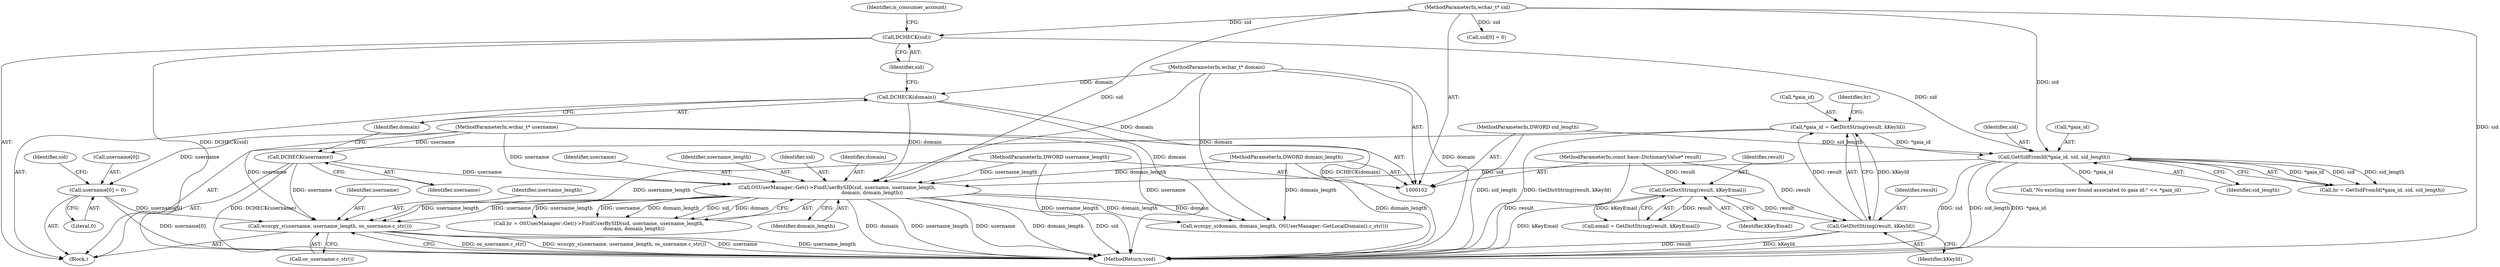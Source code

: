 digraph "0_Chrome_2440e872debd68ae7c2a8bf9ddb34df2cce378cd@API" {
"1000245" [label="(Call,wcscpy_s(username, username_length, os_username.c_str()))"];
"1000180" [label="(Call,username[0] = 0)"];
"1000105" [label="(MethodParameterIn,wchar_t* username)"];
"1000159" [label="(Call,OSUserManager::Get()->FindUserBySID(sid, username, username_length,\n                                             domain, domain_length))"];
"1000148" [label="(Call,GetSidFromId(*gaia_id, sid, sid_length))"];
"1000139" [label="(Call,*gaia_id = GetDictString(result, kKeyId))"];
"1000142" [label="(Call,GetDictString(result, kKeyId))"];
"1000126" [label="(Call,GetDictString(result, kKeyEmail))"];
"1000103" [label="(MethodParameterIn,const base::DictionaryValue* result)"];
"1000119" [label="(Call,DCHECK(sid))"];
"1000109" [label="(MethodParameterIn,wchar_t* sid)"];
"1000110" [label="(MethodParameterIn,DWORD sid_length)"];
"1000115" [label="(Call,DCHECK(username))"];
"1000106" [label="(MethodParameterIn,DWORD username_length)"];
"1000117" [label="(Call,DCHECK(domain))"];
"1000107" [label="(MethodParameterIn,wchar_t* domain)"];
"1000108" [label="(MethodParameterIn,DWORD domain_length)"];
"1000185" [label="(Call,sid[0] = 0)"];
"1000160" [label="(Identifier,sid)"];
"1000246" [label="(Identifier,username)"];
"1000119" [label="(Call,DCHECK(sid))"];
"1000157" [label="(Call,hr = OSUserManager::Get()->FindUserBySID(sid, username, username_length,\n                                             domain, domain_length))"];
"1000103" [label="(MethodParameterIn,const base::DictionaryValue* result)"];
"1000128" [label="(Identifier,kKeyEmail)"];
"1000249" [label="(MethodReturn,void)"];
"1000163" [label="(Identifier,domain)"];
"1000245" [label="(Call,wcscpy_s(username, username_length, os_username.c_str()))"];
"1000146" [label="(Call,hr = GetSidFromId(*gaia_id, sid, sid_length))"];
"1000116" [label="(Identifier,username)"];
"1000187" [label="(Identifier,sid)"];
"1000161" [label="(Identifier,username)"];
"1000115" [label="(Call,DCHECK(username))"];
"1000142" [label="(Call,GetDictString(result, kKeyId))"];
"1000127" [label="(Identifier,result)"];
"1000162" [label="(Identifier,username_length)"];
"1000122" [label="(Identifier,is_consumer_account)"];
"1000176" [label="(Call,wcscpy_s(domain, domain_length, OSUserManager::GetLocalDomain().c_str()))"];
"1000108" [label="(MethodParameterIn,DWORD domain_length)"];
"1000247" [label="(Identifier,username_length)"];
"1000148" [label="(Call,GetSidFromId(*gaia_id, sid, sid_length))"];
"1000109" [label="(MethodParameterIn,wchar_t* sid)"];
"1000107" [label="(MethodParameterIn,wchar_t* domain)"];
"1000140" [label="(Call,*gaia_id)"];
"1000143" [label="(Identifier,result)"];
"1000181" [label="(Call,username[0])"];
"1000159" [label="(Call,OSUserManager::Get()->FindUserBySID(sid, username, username_length,\n                                             domain, domain_length))"];
"1000149" [label="(Call,*gaia_id)"];
"1000110" [label="(MethodParameterIn,DWORD sid_length)"];
"1000164" [label="(Identifier,domain_length)"];
"1000184" [label="(Literal,0)"];
"1000172" [label="(Call,\"No existing user found associated to gaia id:\" << *gaia_id)"];
"1000112" [label="(Block,)"];
"1000151" [label="(Identifier,sid)"];
"1000147" [label="(Identifier,hr)"];
"1000126" [label="(Call,GetDictString(result, kKeyEmail))"];
"1000180" [label="(Call,username[0] = 0)"];
"1000105" [label="(MethodParameterIn,wchar_t* username)"];
"1000152" [label="(Identifier,sid_length)"];
"1000139" [label="(Call,*gaia_id = GetDictString(result, kKeyId))"];
"1000120" [label="(Identifier,sid)"];
"1000106" [label="(MethodParameterIn,DWORD username_length)"];
"1000118" [label="(Identifier,domain)"];
"1000144" [label="(Identifier,kKeyId)"];
"1000124" [label="(Call,email = GetDictString(result, kKeyEmail))"];
"1000117" [label="(Call,DCHECK(domain))"];
"1000248" [label="(Call,os_username.c_str())"];
"1000245" -> "1000112"  [label="AST: "];
"1000245" -> "1000248"  [label="CFG: "];
"1000246" -> "1000245"  [label="AST: "];
"1000247" -> "1000245"  [label="AST: "];
"1000248" -> "1000245"  [label="AST: "];
"1000249" -> "1000245"  [label="CFG: "];
"1000245" -> "1000249"  [label="DDG: os_username.c_str()"];
"1000245" -> "1000249"  [label="DDG: wcscpy_s(username, username_length, os_username.c_str())"];
"1000245" -> "1000249"  [label="DDG: username"];
"1000245" -> "1000249"  [label="DDG: username_length"];
"1000180" -> "1000245"  [label="DDG: username[0]"];
"1000159" -> "1000245"  [label="DDG: username"];
"1000159" -> "1000245"  [label="DDG: username_length"];
"1000115" -> "1000245"  [label="DDG: username"];
"1000105" -> "1000245"  [label="DDG: username"];
"1000106" -> "1000245"  [label="DDG: username_length"];
"1000180" -> "1000112"  [label="AST: "];
"1000180" -> "1000184"  [label="CFG: "];
"1000181" -> "1000180"  [label="AST: "];
"1000184" -> "1000180"  [label="AST: "];
"1000187" -> "1000180"  [label="CFG: "];
"1000180" -> "1000249"  [label="DDG: username[0]"];
"1000105" -> "1000180"  [label="DDG: username"];
"1000105" -> "1000102"  [label="AST: "];
"1000105" -> "1000249"  [label="DDG: username"];
"1000105" -> "1000115"  [label="DDG: username"];
"1000105" -> "1000159"  [label="DDG: username"];
"1000159" -> "1000157"  [label="AST: "];
"1000159" -> "1000164"  [label="CFG: "];
"1000160" -> "1000159"  [label="AST: "];
"1000161" -> "1000159"  [label="AST: "];
"1000162" -> "1000159"  [label="AST: "];
"1000163" -> "1000159"  [label="AST: "];
"1000164" -> "1000159"  [label="AST: "];
"1000157" -> "1000159"  [label="CFG: "];
"1000159" -> "1000249"  [label="DDG: domain_length"];
"1000159" -> "1000249"  [label="DDG: sid"];
"1000159" -> "1000249"  [label="DDG: domain"];
"1000159" -> "1000249"  [label="DDG: username_length"];
"1000159" -> "1000249"  [label="DDG: username"];
"1000159" -> "1000157"  [label="DDG: username_length"];
"1000159" -> "1000157"  [label="DDG: username"];
"1000159" -> "1000157"  [label="DDG: domain_length"];
"1000159" -> "1000157"  [label="DDG: sid"];
"1000159" -> "1000157"  [label="DDG: domain"];
"1000148" -> "1000159"  [label="DDG: sid"];
"1000109" -> "1000159"  [label="DDG: sid"];
"1000115" -> "1000159"  [label="DDG: username"];
"1000106" -> "1000159"  [label="DDG: username_length"];
"1000117" -> "1000159"  [label="DDG: domain"];
"1000107" -> "1000159"  [label="DDG: domain"];
"1000108" -> "1000159"  [label="DDG: domain_length"];
"1000159" -> "1000176"  [label="DDG: domain"];
"1000159" -> "1000176"  [label="DDG: domain_length"];
"1000148" -> "1000146"  [label="AST: "];
"1000148" -> "1000152"  [label="CFG: "];
"1000149" -> "1000148"  [label="AST: "];
"1000151" -> "1000148"  [label="AST: "];
"1000152" -> "1000148"  [label="AST: "];
"1000146" -> "1000148"  [label="CFG: "];
"1000148" -> "1000249"  [label="DDG: sid"];
"1000148" -> "1000249"  [label="DDG: sid_length"];
"1000148" -> "1000249"  [label="DDG: *gaia_id"];
"1000148" -> "1000146"  [label="DDG: *gaia_id"];
"1000148" -> "1000146"  [label="DDG: sid"];
"1000148" -> "1000146"  [label="DDG: sid_length"];
"1000139" -> "1000148"  [label="DDG: *gaia_id"];
"1000119" -> "1000148"  [label="DDG: sid"];
"1000109" -> "1000148"  [label="DDG: sid"];
"1000110" -> "1000148"  [label="DDG: sid_length"];
"1000148" -> "1000172"  [label="DDG: *gaia_id"];
"1000139" -> "1000112"  [label="AST: "];
"1000139" -> "1000142"  [label="CFG: "];
"1000140" -> "1000139"  [label="AST: "];
"1000142" -> "1000139"  [label="AST: "];
"1000147" -> "1000139"  [label="CFG: "];
"1000139" -> "1000249"  [label="DDG: GetDictString(result, kKeyId)"];
"1000142" -> "1000139"  [label="DDG: result"];
"1000142" -> "1000139"  [label="DDG: kKeyId"];
"1000142" -> "1000144"  [label="CFG: "];
"1000143" -> "1000142"  [label="AST: "];
"1000144" -> "1000142"  [label="AST: "];
"1000142" -> "1000249"  [label="DDG: kKeyId"];
"1000142" -> "1000249"  [label="DDG: result"];
"1000126" -> "1000142"  [label="DDG: result"];
"1000103" -> "1000142"  [label="DDG: result"];
"1000126" -> "1000124"  [label="AST: "];
"1000126" -> "1000128"  [label="CFG: "];
"1000127" -> "1000126"  [label="AST: "];
"1000128" -> "1000126"  [label="AST: "];
"1000124" -> "1000126"  [label="CFG: "];
"1000126" -> "1000249"  [label="DDG: kKeyEmail"];
"1000126" -> "1000124"  [label="DDG: result"];
"1000126" -> "1000124"  [label="DDG: kKeyEmail"];
"1000103" -> "1000126"  [label="DDG: result"];
"1000103" -> "1000102"  [label="AST: "];
"1000103" -> "1000249"  [label="DDG: result"];
"1000119" -> "1000112"  [label="AST: "];
"1000119" -> "1000120"  [label="CFG: "];
"1000120" -> "1000119"  [label="AST: "];
"1000122" -> "1000119"  [label="CFG: "];
"1000119" -> "1000249"  [label="DDG: DCHECK(sid)"];
"1000109" -> "1000119"  [label="DDG: sid"];
"1000109" -> "1000102"  [label="AST: "];
"1000109" -> "1000249"  [label="DDG: sid"];
"1000109" -> "1000185"  [label="DDG: sid"];
"1000110" -> "1000102"  [label="AST: "];
"1000110" -> "1000249"  [label="DDG: sid_length"];
"1000115" -> "1000112"  [label="AST: "];
"1000115" -> "1000116"  [label="CFG: "];
"1000116" -> "1000115"  [label="AST: "];
"1000118" -> "1000115"  [label="CFG: "];
"1000115" -> "1000249"  [label="DDG: DCHECK(username)"];
"1000106" -> "1000102"  [label="AST: "];
"1000106" -> "1000249"  [label="DDG: username_length"];
"1000117" -> "1000112"  [label="AST: "];
"1000117" -> "1000118"  [label="CFG: "];
"1000118" -> "1000117"  [label="AST: "];
"1000120" -> "1000117"  [label="CFG: "];
"1000117" -> "1000249"  [label="DDG: DCHECK(domain)"];
"1000107" -> "1000117"  [label="DDG: domain"];
"1000117" -> "1000176"  [label="DDG: domain"];
"1000107" -> "1000102"  [label="AST: "];
"1000107" -> "1000249"  [label="DDG: domain"];
"1000107" -> "1000176"  [label="DDG: domain"];
"1000108" -> "1000102"  [label="AST: "];
"1000108" -> "1000249"  [label="DDG: domain_length"];
"1000108" -> "1000176"  [label="DDG: domain_length"];
}
